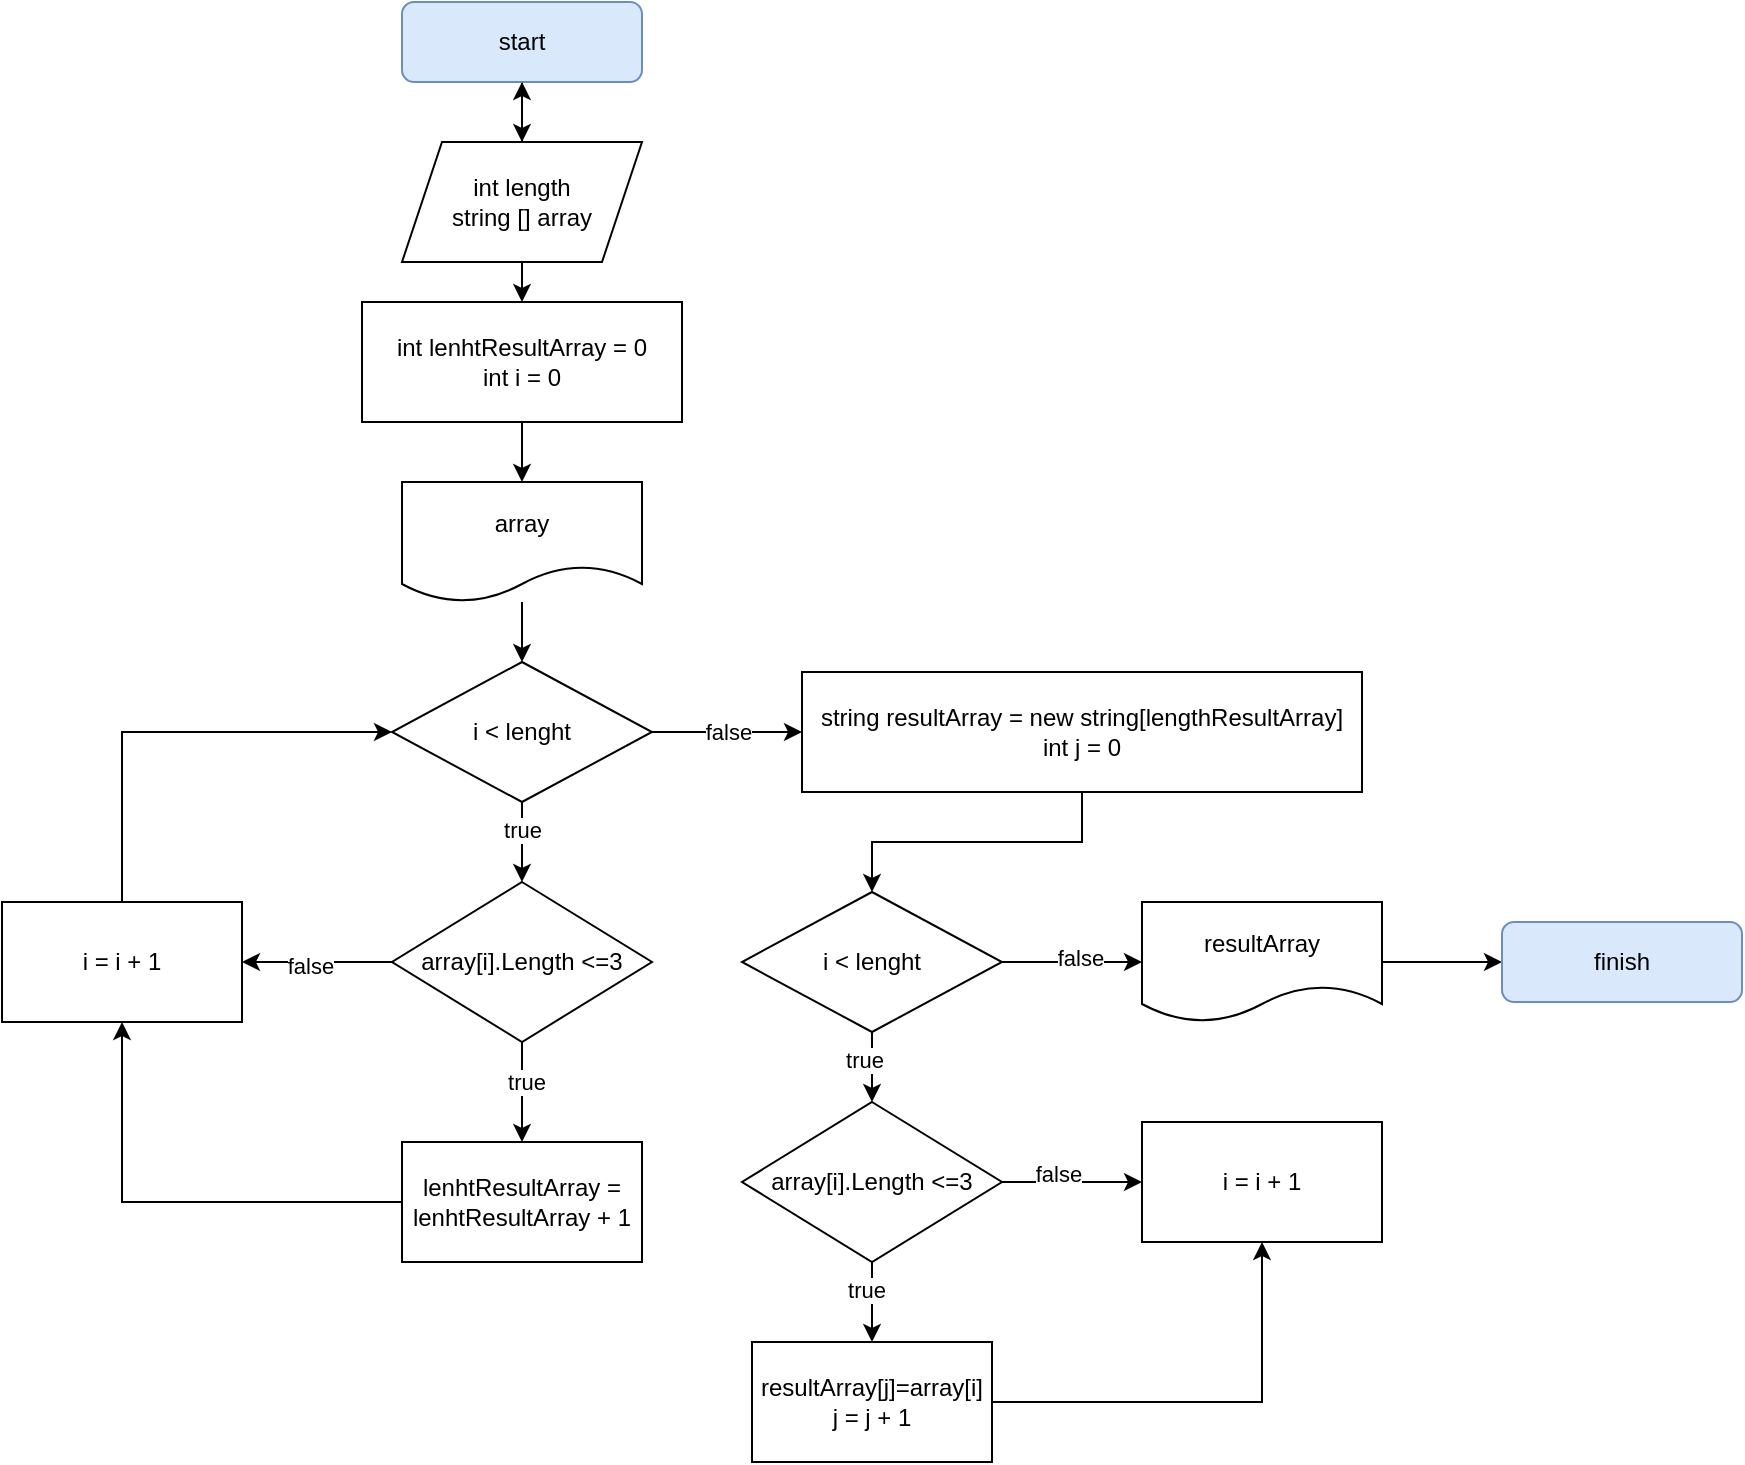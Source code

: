 <mxfile version="21.6.8" type="device">
  <diagram name="Страница — 1" id="as3L06JWmnot2dild0Tz">
    <mxGraphModel dx="1046" dy="889" grid="1" gridSize="10" guides="1" tooltips="1" connect="1" arrows="1" fold="1" page="1" pageScale="1" pageWidth="827" pageHeight="1169" math="0" shadow="0">
      <root>
        <mxCell id="0" />
        <mxCell id="1" parent="0" />
        <mxCell id="B4tNh-O1DBcCCkFyCfUT-9" style="edgeStyle=orthogonalEdgeStyle;rounded=0;orthogonalLoop=1;jettySize=auto;html=1;exitX=0.5;exitY=1;exitDx=0;exitDy=0;entryX=0.5;entryY=0;entryDx=0;entryDy=0;" edge="1" parent="1" source="B4tNh-O1DBcCCkFyCfUT-2" target="B4tNh-O1DBcCCkFyCfUT-5">
          <mxGeometry relative="1" as="geometry" />
        </mxCell>
        <mxCell id="B4tNh-O1DBcCCkFyCfUT-2" value="start" style="rounded=1;whiteSpace=wrap;html=1;fillColor=#dae8fc;strokeColor=#6c8ebf;" vertex="1" parent="1">
          <mxGeometry x="300" y="40" width="120" height="40" as="geometry" />
        </mxCell>
        <mxCell id="B4tNh-O1DBcCCkFyCfUT-13" style="edgeStyle=orthogonalEdgeStyle;rounded=0;orthogonalLoop=1;jettySize=auto;html=1;exitX=0.5;exitY=1;exitDx=0;exitDy=0;" edge="1" parent="1" source="B4tNh-O1DBcCCkFyCfUT-4" target="B4tNh-O1DBcCCkFyCfUT-12">
          <mxGeometry relative="1" as="geometry" />
        </mxCell>
        <mxCell id="B4tNh-O1DBcCCkFyCfUT-14" value="true" style="edgeLabel;html=1;align=center;verticalAlign=middle;resizable=0;points=[];" vertex="1" connectable="0" parent="B4tNh-O1DBcCCkFyCfUT-13">
          <mxGeometry x="0.272" y="4" relative="1" as="geometry">
            <mxPoint x="-4" y="-12" as="offset" />
          </mxGeometry>
        </mxCell>
        <mxCell id="B4tNh-O1DBcCCkFyCfUT-28" value="false" style="edgeStyle=orthogonalEdgeStyle;rounded=0;orthogonalLoop=1;jettySize=auto;html=1;" edge="1" parent="1" source="B4tNh-O1DBcCCkFyCfUT-4" target="B4tNh-O1DBcCCkFyCfUT-27">
          <mxGeometry relative="1" as="geometry" />
        </mxCell>
        <mxCell id="B4tNh-O1DBcCCkFyCfUT-4" value="i &amp;lt; lenght" style="rhombus;whiteSpace=wrap;html=1;" vertex="1" parent="1">
          <mxGeometry x="295" y="370" width="130" height="70" as="geometry" />
        </mxCell>
        <mxCell id="B4tNh-O1DBcCCkFyCfUT-10" style="edgeStyle=orthogonalEdgeStyle;rounded=0;orthogonalLoop=1;jettySize=auto;html=1;exitX=0.5;exitY=1;exitDx=0;exitDy=0;entryX=0.5;entryY=0;entryDx=0;entryDy=0;" edge="1" parent="1" source="B4tNh-O1DBcCCkFyCfUT-5" target="B4tNh-O1DBcCCkFyCfUT-7">
          <mxGeometry relative="1" as="geometry" />
        </mxCell>
        <mxCell id="B4tNh-O1DBcCCkFyCfUT-48" value="" style="edgeStyle=orthogonalEdgeStyle;rounded=0;orthogonalLoop=1;jettySize=auto;html=1;" edge="1" parent="1" source="B4tNh-O1DBcCCkFyCfUT-5" target="B4tNh-O1DBcCCkFyCfUT-2">
          <mxGeometry relative="1" as="geometry" />
        </mxCell>
        <mxCell id="B4tNh-O1DBcCCkFyCfUT-5" value="int length&lt;br&gt;string [] array" style="shape=parallelogram;perimeter=parallelogramPerimeter;whiteSpace=wrap;html=1;fixedSize=1;" vertex="1" parent="1">
          <mxGeometry x="300" y="110" width="120" height="60" as="geometry" />
        </mxCell>
        <mxCell id="B4tNh-O1DBcCCkFyCfUT-25" style="edgeStyle=orthogonalEdgeStyle;rounded=0;orthogonalLoop=1;jettySize=auto;html=1;entryX=0.5;entryY=0;entryDx=0;entryDy=0;" edge="1" parent="1" source="B4tNh-O1DBcCCkFyCfUT-7" target="B4tNh-O1DBcCCkFyCfUT-24">
          <mxGeometry relative="1" as="geometry" />
        </mxCell>
        <mxCell id="B4tNh-O1DBcCCkFyCfUT-7" value="int lenhtResultArray = 0&lt;br&gt;int i = 0" style="rounded=0;whiteSpace=wrap;html=1;" vertex="1" parent="1">
          <mxGeometry x="280" y="190" width="160" height="60" as="geometry" />
        </mxCell>
        <mxCell id="B4tNh-O1DBcCCkFyCfUT-16" style="edgeStyle=orthogonalEdgeStyle;rounded=0;orthogonalLoop=1;jettySize=auto;html=1;exitX=0.5;exitY=1;exitDx=0;exitDy=0;entryX=0.5;entryY=0;entryDx=0;entryDy=0;" edge="1" parent="1" source="B4tNh-O1DBcCCkFyCfUT-12" target="B4tNh-O1DBcCCkFyCfUT-15">
          <mxGeometry relative="1" as="geometry" />
        </mxCell>
        <mxCell id="B4tNh-O1DBcCCkFyCfUT-19" value="true" style="edgeLabel;html=1;align=center;verticalAlign=middle;resizable=0;points=[];" vertex="1" connectable="0" parent="B4tNh-O1DBcCCkFyCfUT-16">
          <mxGeometry x="-0.208" y="2" relative="1" as="geometry">
            <mxPoint as="offset" />
          </mxGeometry>
        </mxCell>
        <mxCell id="B4tNh-O1DBcCCkFyCfUT-18" style="edgeStyle=orthogonalEdgeStyle;rounded=0;orthogonalLoop=1;jettySize=auto;html=1;entryX=1;entryY=0.5;entryDx=0;entryDy=0;" edge="1" parent="1" source="B4tNh-O1DBcCCkFyCfUT-12" target="B4tNh-O1DBcCCkFyCfUT-17">
          <mxGeometry relative="1" as="geometry" />
        </mxCell>
        <mxCell id="B4tNh-O1DBcCCkFyCfUT-20" value="false" style="edgeLabel;html=1;align=center;verticalAlign=middle;resizable=0;points=[];" vertex="1" connectable="0" parent="B4tNh-O1DBcCCkFyCfUT-18">
          <mxGeometry x="0.088" y="2" relative="1" as="geometry">
            <mxPoint as="offset" />
          </mxGeometry>
        </mxCell>
        <mxCell id="B4tNh-O1DBcCCkFyCfUT-12" value="array[i].Length &amp;lt;=3" style="rhombus;whiteSpace=wrap;html=1;" vertex="1" parent="1">
          <mxGeometry x="295" y="480" width="130" height="80" as="geometry" />
        </mxCell>
        <mxCell id="B4tNh-O1DBcCCkFyCfUT-21" style="edgeStyle=orthogonalEdgeStyle;rounded=0;orthogonalLoop=1;jettySize=auto;html=1;entryX=0.5;entryY=1;entryDx=0;entryDy=0;" edge="1" parent="1" source="B4tNh-O1DBcCCkFyCfUT-15" target="B4tNh-O1DBcCCkFyCfUT-17">
          <mxGeometry relative="1" as="geometry" />
        </mxCell>
        <mxCell id="B4tNh-O1DBcCCkFyCfUT-15" value="lenhtResultArray = lenhtResultArray + 1" style="rounded=0;whiteSpace=wrap;html=1;" vertex="1" parent="1">
          <mxGeometry x="300" y="610" width="120" height="60" as="geometry" />
        </mxCell>
        <mxCell id="B4tNh-O1DBcCCkFyCfUT-23" style="edgeStyle=orthogonalEdgeStyle;rounded=0;orthogonalLoop=1;jettySize=auto;html=1;exitX=0.5;exitY=0;exitDx=0;exitDy=0;entryX=0;entryY=0.5;entryDx=0;entryDy=0;" edge="1" parent="1" source="B4tNh-O1DBcCCkFyCfUT-17" target="B4tNh-O1DBcCCkFyCfUT-4">
          <mxGeometry relative="1" as="geometry" />
        </mxCell>
        <mxCell id="B4tNh-O1DBcCCkFyCfUT-17" value="i = i + 1" style="rounded=0;whiteSpace=wrap;html=1;" vertex="1" parent="1">
          <mxGeometry x="100" y="490" width="120" height="60" as="geometry" />
        </mxCell>
        <mxCell id="B4tNh-O1DBcCCkFyCfUT-26" value="" style="edgeStyle=orthogonalEdgeStyle;rounded=0;orthogonalLoop=1;jettySize=auto;html=1;" edge="1" parent="1" source="B4tNh-O1DBcCCkFyCfUT-24" target="B4tNh-O1DBcCCkFyCfUT-4">
          <mxGeometry relative="1" as="geometry" />
        </mxCell>
        <mxCell id="B4tNh-O1DBcCCkFyCfUT-24" value="array" style="shape=document;whiteSpace=wrap;html=1;boundedLbl=1;" vertex="1" parent="1">
          <mxGeometry x="300" y="280" width="120" height="60" as="geometry" />
        </mxCell>
        <mxCell id="B4tNh-O1DBcCCkFyCfUT-31" style="edgeStyle=orthogonalEdgeStyle;rounded=0;orthogonalLoop=1;jettySize=auto;html=1;entryX=0.5;entryY=0;entryDx=0;entryDy=0;" edge="1" parent="1" source="B4tNh-O1DBcCCkFyCfUT-27" target="B4tNh-O1DBcCCkFyCfUT-29">
          <mxGeometry relative="1" as="geometry" />
        </mxCell>
        <mxCell id="B4tNh-O1DBcCCkFyCfUT-27" value="string resultArray = new string[lengthResultArray]&lt;br&gt;int j = 0" style="rounded=0;whiteSpace=wrap;html=1;" vertex="1" parent="1">
          <mxGeometry x="500" y="375" width="280" height="60" as="geometry" />
        </mxCell>
        <mxCell id="B4tNh-O1DBcCCkFyCfUT-32" style="edgeStyle=orthogonalEdgeStyle;rounded=0;orthogonalLoop=1;jettySize=auto;html=1;exitX=0.5;exitY=1;exitDx=0;exitDy=0;entryX=0.5;entryY=0;entryDx=0;entryDy=0;" edge="1" parent="1" source="B4tNh-O1DBcCCkFyCfUT-29" target="B4tNh-O1DBcCCkFyCfUT-30">
          <mxGeometry relative="1" as="geometry" />
        </mxCell>
        <mxCell id="B4tNh-O1DBcCCkFyCfUT-36" value="true" style="edgeLabel;html=1;align=center;verticalAlign=middle;resizable=0;points=[];" vertex="1" connectable="0" parent="B4tNh-O1DBcCCkFyCfUT-32">
          <mxGeometry x="-0.297" y="-4" relative="1" as="geometry">
            <mxPoint y="1" as="offset" />
          </mxGeometry>
        </mxCell>
        <mxCell id="B4tNh-O1DBcCCkFyCfUT-43" value="" style="edgeStyle=orthogonalEdgeStyle;rounded=0;orthogonalLoop=1;jettySize=auto;html=1;" edge="1" parent="1" source="B4tNh-O1DBcCCkFyCfUT-29" target="B4tNh-O1DBcCCkFyCfUT-42">
          <mxGeometry relative="1" as="geometry" />
        </mxCell>
        <mxCell id="B4tNh-O1DBcCCkFyCfUT-44" value="false" style="edgeLabel;html=1;align=center;verticalAlign=middle;resizable=0;points=[];" vertex="1" connectable="0" parent="B4tNh-O1DBcCCkFyCfUT-43">
          <mxGeometry x="0.078" y="2" relative="1" as="geometry">
            <mxPoint x="1" as="offset" />
          </mxGeometry>
        </mxCell>
        <mxCell id="B4tNh-O1DBcCCkFyCfUT-29" value="i &amp;lt; lenght" style="rhombus;whiteSpace=wrap;html=1;" vertex="1" parent="1">
          <mxGeometry x="470" y="485" width="130" height="70" as="geometry" />
        </mxCell>
        <mxCell id="B4tNh-O1DBcCCkFyCfUT-34" value="" style="edgeStyle=orthogonalEdgeStyle;rounded=0;orthogonalLoop=1;jettySize=auto;html=1;" edge="1" parent="1" source="B4tNh-O1DBcCCkFyCfUT-30" target="B4tNh-O1DBcCCkFyCfUT-33">
          <mxGeometry relative="1" as="geometry" />
        </mxCell>
        <mxCell id="B4tNh-O1DBcCCkFyCfUT-37" value="true" style="edgeLabel;html=1;align=center;verticalAlign=middle;resizable=0;points=[];" vertex="1" connectable="0" parent="B4tNh-O1DBcCCkFyCfUT-34">
          <mxGeometry x="-0.312" y="-3" relative="1" as="geometry">
            <mxPoint as="offset" />
          </mxGeometry>
        </mxCell>
        <mxCell id="B4tNh-O1DBcCCkFyCfUT-40" style="edgeStyle=orthogonalEdgeStyle;rounded=0;orthogonalLoop=1;jettySize=auto;html=1;entryX=0;entryY=0.5;entryDx=0;entryDy=0;" edge="1" parent="1" source="B4tNh-O1DBcCCkFyCfUT-30" target="B4tNh-O1DBcCCkFyCfUT-35">
          <mxGeometry relative="1" as="geometry" />
        </mxCell>
        <mxCell id="B4tNh-O1DBcCCkFyCfUT-41" value="false" style="edgeLabel;html=1;align=center;verticalAlign=middle;resizable=0;points=[];" vertex="1" connectable="0" parent="B4tNh-O1DBcCCkFyCfUT-40">
          <mxGeometry x="-0.215" y="4" relative="1" as="geometry">
            <mxPoint as="offset" />
          </mxGeometry>
        </mxCell>
        <mxCell id="B4tNh-O1DBcCCkFyCfUT-30" value="array[i].Length &amp;lt;=3" style="rhombus;whiteSpace=wrap;html=1;" vertex="1" parent="1">
          <mxGeometry x="470" y="590" width="130" height="80" as="geometry" />
        </mxCell>
        <mxCell id="B4tNh-O1DBcCCkFyCfUT-39" style="edgeStyle=orthogonalEdgeStyle;rounded=0;orthogonalLoop=1;jettySize=auto;html=1;entryX=0.5;entryY=1;entryDx=0;entryDy=0;" edge="1" parent="1" source="B4tNh-O1DBcCCkFyCfUT-33" target="B4tNh-O1DBcCCkFyCfUT-35">
          <mxGeometry relative="1" as="geometry" />
        </mxCell>
        <mxCell id="B4tNh-O1DBcCCkFyCfUT-33" value="resultArray[j]=array[i]&lt;br&gt;j = j + 1" style="rounded=0;whiteSpace=wrap;html=1;" vertex="1" parent="1">
          <mxGeometry x="475" y="710" width="120" height="60" as="geometry" />
        </mxCell>
        <mxCell id="B4tNh-O1DBcCCkFyCfUT-35" value="i = i + 1" style="rounded=0;whiteSpace=wrap;html=1;" vertex="1" parent="1">
          <mxGeometry x="670" y="600" width="120" height="60" as="geometry" />
        </mxCell>
        <mxCell id="B4tNh-O1DBcCCkFyCfUT-47" value="" style="edgeStyle=orthogonalEdgeStyle;rounded=0;orthogonalLoop=1;jettySize=auto;html=1;" edge="1" parent="1" source="B4tNh-O1DBcCCkFyCfUT-42" target="B4tNh-O1DBcCCkFyCfUT-46">
          <mxGeometry relative="1" as="geometry" />
        </mxCell>
        <mxCell id="B4tNh-O1DBcCCkFyCfUT-42" value="resultArray" style="shape=document;whiteSpace=wrap;html=1;boundedLbl=1;" vertex="1" parent="1">
          <mxGeometry x="670" y="490" width="120" height="60" as="geometry" />
        </mxCell>
        <mxCell id="B4tNh-O1DBcCCkFyCfUT-46" value="finish" style="rounded=1;whiteSpace=wrap;html=1;fillColor=#dae8fc;strokeColor=#6c8ebf;" vertex="1" parent="1">
          <mxGeometry x="850" y="500" width="120" height="40" as="geometry" />
        </mxCell>
      </root>
    </mxGraphModel>
  </diagram>
</mxfile>

